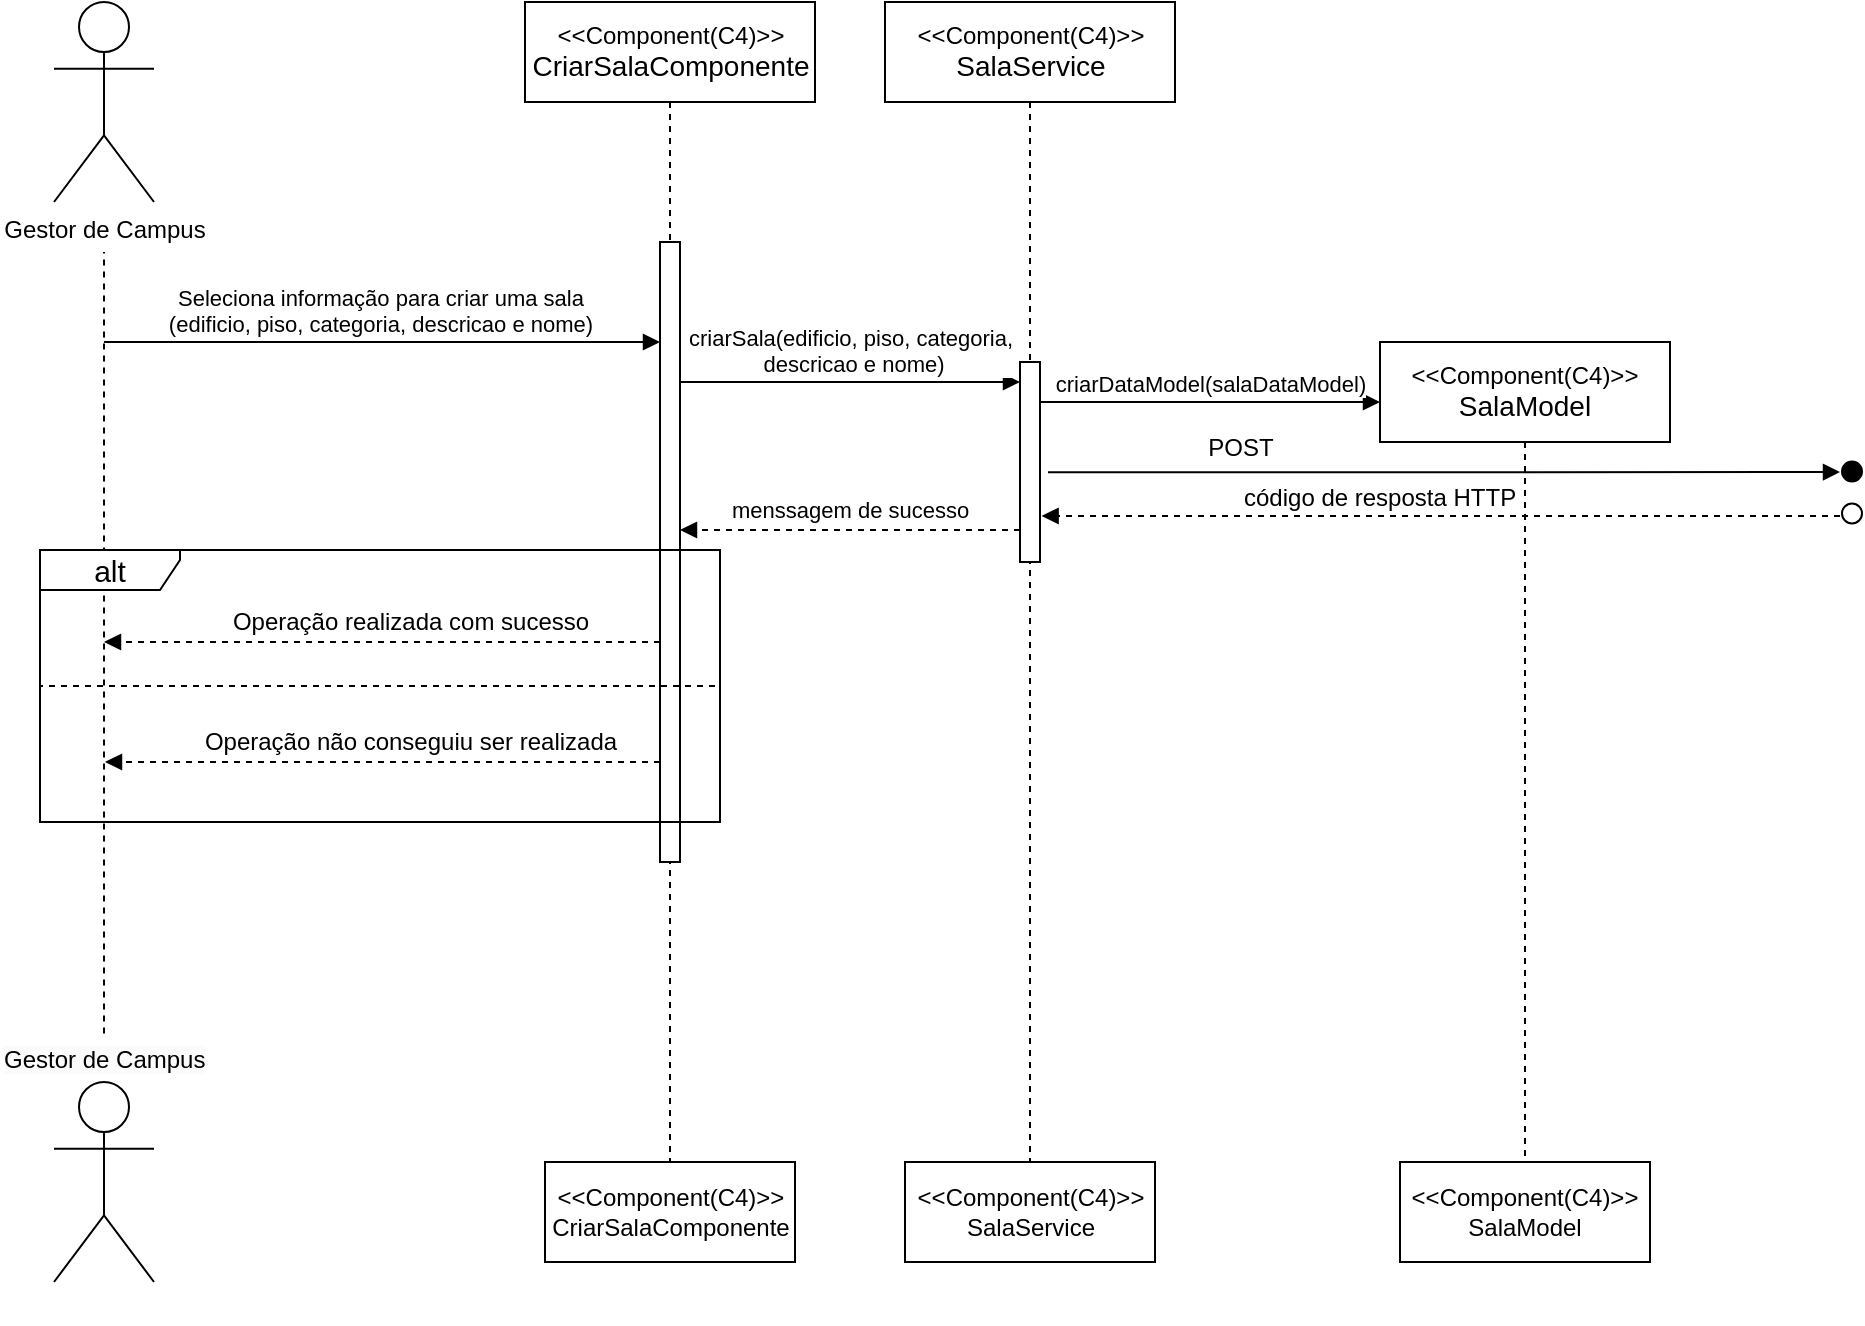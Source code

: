 <mxfile version="22.1.3" type="device">
  <diagram name="Página-1" id="ArVA9JyDZX47nkcbtY8J">
    <mxGraphModel dx="1183" dy="550" grid="1" gridSize="10" guides="1" tooltips="1" connect="1" arrows="1" fold="1" page="1" pageScale="1" pageWidth="827" pageHeight="1169" math="0" shadow="0">
      <root>
        <mxCell id="0" />
        <mxCell id="1" parent="0" />
        <mxCell id="dAqF51qi5I1MGkwewP2U-1" value="&amp;lt;&amp;lt;Component(C4)&amp;gt;&amp;gt;&lt;br style=&quot;border-color: var(--border-color);&quot;&gt;&lt;font style=&quot;font-size: 14px;&quot;&gt;CriarSalaComponente&lt;/font&gt;" style="shape=umlLifeline;perimeter=lifelinePerimeter;whiteSpace=wrap;html=1;container=1;dropTarget=0;collapsible=0;recursiveResize=0;outlineConnect=0;portConstraint=eastwest;newEdgeStyle={&quot;curved&quot;:0,&quot;rounded&quot;:0};size=50;" vertex="1" parent="1">
          <mxGeometry x="322.5" y="30" width="145" height="580" as="geometry" />
        </mxCell>
        <mxCell id="dAqF51qi5I1MGkwewP2U-2" value="&amp;lt;&amp;lt;Component(C4)&amp;gt;&amp;gt;&lt;br style=&quot;border-color: var(--border-color);&quot;&gt;CriarSalaComponente" style="shape=umlLifeline;perimeter=lifelinePerimeter;whiteSpace=wrap;html=1;container=1;dropTarget=0;collapsible=0;recursiveResize=0;outlineConnect=0;portConstraint=eastwest;newEdgeStyle={&quot;curved&quot;:0,&quot;rounded&quot;:0};size=60;" vertex="1" parent="1">
          <mxGeometry x="332.5" y="610" width="125" height="50" as="geometry" />
        </mxCell>
        <mxCell id="dAqF51qi5I1MGkwewP2U-3" value="Gestor de Campus" style="shape=umlActor;verticalLabelPosition=bottom;verticalAlign=top;html=1;outlineConnect=0;" vertex="1" parent="1">
          <mxGeometry x="87" y="30" width="50" height="100" as="geometry" />
        </mxCell>
        <mxCell id="dAqF51qi5I1MGkwewP2U-4" value="" style="line;strokeWidth=1;dashed=1;labelPosition=center;verticalLabelPosition=bottom;align=left;verticalAlign=top;spacingLeft=20;spacingTop=15;html=1;whiteSpace=wrap;rotation=-90;" vertex="1" parent="1">
          <mxGeometry x="-83.37" y="345.38" width="390.75" height="10" as="geometry" />
        </mxCell>
        <mxCell id="dAqF51qi5I1MGkwewP2U-5" value="Actor" style="shape=umlActor;verticalLabelPosition=bottom;verticalAlign=top;html=1;outlineConnect=0;textOpacity=0;" vertex="1" parent="1">
          <mxGeometry x="87" y="570" width="50" height="100" as="geometry" />
        </mxCell>
        <mxCell id="dAqF51qi5I1MGkwewP2U-6" value="Seleciona informação para criar uma sala &lt;br&gt;(edificio, piso, categoria, descricao e nome)" style="html=1;verticalAlign=bottom;endArrow=block;curved=0;rounded=0;" edge="1" parent="1" target="dAqF51qi5I1MGkwewP2U-7">
          <mxGeometry x="-0.007" width="80" relative="1" as="geometry">
            <mxPoint x="112" y="200" as="sourcePoint" />
            <mxPoint x="192" y="200" as="targetPoint" />
            <mxPoint as="offset" />
          </mxGeometry>
        </mxCell>
        <mxCell id="dAqF51qi5I1MGkwewP2U-7" value="" style="html=1;points=[[0,0,0,0,5],[0,1,0,0,-5],[1,0,0,0,5],[1,1,0,0,-5]];perimeter=orthogonalPerimeter;outlineConnect=0;targetShapes=umlLifeline;portConstraint=eastwest;newEdgeStyle={&quot;curved&quot;:0,&quot;rounded&quot;:0};" vertex="1" parent="1">
          <mxGeometry x="390" y="150" width="10" height="310" as="geometry" />
        </mxCell>
        <mxCell id="dAqF51qi5I1MGkwewP2U-8" value="&lt;span style=&quot;color: rgb(0, 0, 0); font-family: Helvetica; font-size: 12px; font-style: normal; font-variant-ligatures: normal; font-variant-caps: normal; font-weight: 400; letter-spacing: normal; orphans: 2; text-align: center; text-indent: 0px; text-transform: none; widows: 2; word-spacing: 0px; -webkit-text-stroke-width: 0px; background-color: rgb(251, 251, 251); text-decoration-thickness: initial; text-decoration-style: initial; text-decoration-color: initial; float: none; display: inline !important;&quot;&gt;Gestor de Campus&lt;/span&gt;" style="text;whiteSpace=wrap;html=1;" vertex="1" parent="1">
          <mxGeometry x="60" y="545" width="130" height="40" as="geometry" />
        </mxCell>
        <mxCell id="dAqF51qi5I1MGkwewP2U-9" value="&amp;lt;&amp;lt;Component(C4)&amp;gt;&amp;gt;&lt;br style=&quot;border-color: var(--border-color);&quot;&gt;&lt;font style=&quot;font-size: 14px;&quot;&gt;SalaService&lt;/font&gt;" style="shape=umlLifeline;perimeter=lifelinePerimeter;whiteSpace=wrap;html=1;container=1;dropTarget=0;collapsible=0;recursiveResize=0;outlineConnect=0;portConstraint=eastwest;newEdgeStyle={&quot;curved&quot;:0,&quot;rounded&quot;:0};size=50;" vertex="1" parent="1">
          <mxGeometry x="502.5" y="30" width="145" height="580" as="geometry" />
        </mxCell>
        <mxCell id="dAqF51qi5I1MGkwewP2U-10" value="&amp;lt;&amp;lt;Component(C4)&amp;gt;&amp;gt;&lt;br style=&quot;border-color: var(--border-color);&quot;&gt;SalaService" style="shape=umlLifeline;perimeter=lifelinePerimeter;whiteSpace=wrap;html=1;container=1;dropTarget=0;collapsible=0;recursiveResize=0;outlineConnect=0;portConstraint=eastwest;newEdgeStyle={&quot;curved&quot;:0,&quot;rounded&quot;:0};size=60;" vertex="1" parent="1">
          <mxGeometry x="512.5" y="610" width="125" height="50" as="geometry" />
        </mxCell>
        <mxCell id="dAqF51qi5I1MGkwewP2U-11" value="" style="html=1;points=[[0,0,0,0,5],[0,1,0,0,-5],[1,0,0,0,5],[1,1,0,0,-5]];perimeter=orthogonalPerimeter;outlineConnect=0;targetShapes=umlLifeline;portConstraint=eastwest;newEdgeStyle={&quot;curved&quot;:0,&quot;rounded&quot;:0};" vertex="1" parent="1">
          <mxGeometry x="570" y="210" width="10" height="100" as="geometry" />
        </mxCell>
        <mxCell id="dAqF51qi5I1MGkwewP2U-12" value="criarSala(edificio, piso, categoria,&lt;br&gt;&amp;nbsp;descricao e nome)" style="html=1;verticalAlign=bottom;endArrow=block;curved=0;rounded=0;" edge="1" parent="1" target="dAqF51qi5I1MGkwewP2U-11">
          <mxGeometry x="-0.007" width="80" relative="1" as="geometry">
            <mxPoint x="400" y="220" as="sourcePoint" />
            <mxPoint x="678" y="220" as="targetPoint" />
            <mxPoint as="offset" />
          </mxGeometry>
        </mxCell>
        <mxCell id="dAqF51qi5I1MGkwewP2U-13" value="" style="html=1;verticalAlign=bottom;labelBackgroundColor=none;endArrow=block;endFill=1;dashed=1;rounded=0;" edge="1" parent="1">
          <mxGeometry width="160" relative="1" as="geometry">
            <mxPoint x="570" y="294" as="sourcePoint" />
            <mxPoint x="400" y="294" as="targetPoint" />
            <Array as="points">
              <mxPoint x="480" y="294" />
            </Array>
          </mxGeometry>
        </mxCell>
        <mxCell id="dAqF51qi5I1MGkwewP2U-14" value="&lt;span style=&quot;color: rgb(0, 0, 0); font-family: Helvetica; font-size: 11px; font-style: normal; font-variant-ligatures: normal; font-variant-caps: normal; font-weight: 400; letter-spacing: normal; orphans: 2; text-align: center; text-indent: 0px; text-transform: none; widows: 2; word-spacing: 0px; -webkit-text-stroke-width: 0px; background-color: rgb(255, 255, 255); text-decoration-thickness: initial; text-decoration-style: initial; text-decoration-color: initial; float: none; display: inline !important;&quot;&gt;menssagem de sucesso&lt;/span&gt;" style="text;whiteSpace=wrap;html=1;" vertex="1" parent="1">
          <mxGeometry x="424" y="269.75" width="160" height="40" as="geometry" />
        </mxCell>
        <mxCell id="dAqF51qi5I1MGkwewP2U-15" value="&lt;font style=&quot;font-size: 15px;&quot;&gt;alt&lt;/font&gt;" style="shape=umlFrame;whiteSpace=wrap;html=1;pointerEvents=0;recursiveResize=0;container=1;collapsible=0;width=70;align=center;height=20;" vertex="1" parent="1">
          <mxGeometry x="80" y="304" width="340" height="136" as="geometry" />
        </mxCell>
        <mxCell id="dAqF51qi5I1MGkwewP2U-16" value="" style="html=1;verticalAlign=bottom;labelBackgroundColor=none;endArrow=block;endFill=1;dashed=1;rounded=0;" edge="1" parent="dAqF51qi5I1MGkwewP2U-15" source="dAqF51qi5I1MGkwewP2U-7">
          <mxGeometry width="160" relative="1" as="geometry">
            <mxPoint x="308" y="106" as="sourcePoint" />
            <mxPoint x="32.5" y="106" as="targetPoint" />
          </mxGeometry>
        </mxCell>
        <mxCell id="dAqF51qi5I1MGkwewP2U-17" value="Operação não conseguiu ser realizada" style="text;html=1;align=center;verticalAlign=middle;resizable=0;points=[];autosize=1;strokeColor=none;fillColor=none;" vertex="1" parent="dAqF51qi5I1MGkwewP2U-15">
          <mxGeometry x="70" y="81" width="230" height="30" as="geometry" />
        </mxCell>
        <mxCell id="dAqF51qi5I1MGkwewP2U-18" value="Operação realizada com sucesso" style="text;html=1;align=center;verticalAlign=middle;resizable=0;points=[];autosize=1;strokeColor=none;fillColor=none;" vertex="1" parent="dAqF51qi5I1MGkwewP2U-15">
          <mxGeometry x="85" y="21" width="200" height="30" as="geometry" />
        </mxCell>
        <mxCell id="dAqF51qi5I1MGkwewP2U-19" value="" style="html=1;verticalAlign=bottom;labelBackgroundColor=none;endArrow=block;endFill=1;dashed=1;rounded=0;" edge="1" parent="dAqF51qi5I1MGkwewP2U-15" source="dAqF51qi5I1MGkwewP2U-7">
          <mxGeometry width="160" relative="1" as="geometry">
            <mxPoint x="310" y="45.58" as="sourcePoint" />
            <mxPoint x="32" y="46" as="targetPoint" />
          </mxGeometry>
        </mxCell>
        <mxCell id="dAqF51qi5I1MGkwewP2U-20" value="" style="line;strokeWidth=1;dashed=1;labelPosition=center;verticalLabelPosition=bottom;align=left;verticalAlign=top;spacingLeft=20;spacingTop=15;html=1;whiteSpace=wrap;rotation=-180;" vertex="1" parent="dAqF51qi5I1MGkwewP2U-15">
          <mxGeometry y="63" width="337.5" height="10" as="geometry" />
        </mxCell>
        <mxCell id="dAqF51qi5I1MGkwewP2U-21" value="&amp;lt;&amp;lt;Component(C4)&amp;gt;&amp;gt;&lt;br style=&quot;border-color: var(--border-color);&quot;&gt;&lt;span style=&quot;font-size: 14px;&quot;&gt;SalaModel&lt;/span&gt;" style="shape=umlLifeline;perimeter=lifelinePerimeter;whiteSpace=wrap;html=1;container=1;dropTarget=0;collapsible=0;recursiveResize=0;outlineConnect=0;portConstraint=eastwest;newEdgeStyle={&quot;curved&quot;:0,&quot;rounded&quot;:0};size=50;" vertex="1" parent="1">
          <mxGeometry x="750" y="200" width="145" height="440" as="geometry" />
        </mxCell>
        <mxCell id="dAqF51qi5I1MGkwewP2U-22" value="&amp;lt;&amp;lt;Component(C4)&amp;gt;&amp;gt;&lt;br style=&quot;border-color: var(--border-color);&quot;&gt;SalaModel" style="shape=umlLifeline;perimeter=lifelinePerimeter;whiteSpace=wrap;html=1;container=1;dropTarget=0;collapsible=0;recursiveResize=0;outlineConnect=0;portConstraint=eastwest;newEdgeStyle={&quot;curved&quot;:0,&quot;rounded&quot;:0};size=60;" vertex="1" parent="1">
          <mxGeometry x="760" y="610" width="125" height="50" as="geometry" />
        </mxCell>
        <mxCell id="dAqF51qi5I1MGkwewP2U-24" value="criarDataModel(salaDataModel)" style="html=1;verticalAlign=bottom;endArrow=block;curved=0;rounded=0;" edge="1" parent="1">
          <mxGeometry x="-0.007" width="80" relative="1" as="geometry">
            <mxPoint x="580" y="230" as="sourcePoint" />
            <mxPoint x="750" y="230" as="targetPoint" />
            <mxPoint as="offset" />
          </mxGeometry>
        </mxCell>
        <mxCell id="dAqF51qi5I1MGkwewP2U-25" value="" style="html=1;verticalAlign=bottom;endArrow=block;curved=0;rounded=0;" edge="1" parent="1">
          <mxGeometry x="-0.007" width="80" relative="1" as="geometry">
            <mxPoint x="584" y="265.16" as="sourcePoint" />
            <mxPoint x="980" y="265" as="targetPoint" />
            <mxPoint as="offset" />
          </mxGeometry>
        </mxCell>
        <mxCell id="dAqF51qi5I1MGkwewP2U-26" value="POST" style="text;html=1;align=center;verticalAlign=middle;resizable=0;points=[];autosize=1;strokeColor=none;fillColor=none;" vertex="1" parent="1">
          <mxGeometry x="650" y="238" width="60" height="30" as="geometry" />
        </mxCell>
        <mxCell id="dAqF51qi5I1MGkwewP2U-33" value="" style="ellipse;html=1;fillColor=#000000;" vertex="1" parent="1">
          <mxGeometry x="981" y="259.75" width="10" height="10" as="geometry" />
        </mxCell>
        <mxCell id="dAqF51qi5I1MGkwewP2U-34" value="" style="ellipse;html=1;" vertex="1" parent="1">
          <mxGeometry x="981" y="280.75" width="10" height="10" as="geometry" />
        </mxCell>
        <mxCell id="dAqF51qi5I1MGkwewP2U-35" value="código de resposta HTTP" style="text;whiteSpace=wrap;html=1;" vertex="1" parent="1">
          <mxGeometry x="680" y="264" width="160" height="40" as="geometry" />
        </mxCell>
        <mxCell id="dAqF51qi5I1MGkwewP2U-37" value="" style="html=1;verticalAlign=bottom;labelBackgroundColor=none;endArrow=block;endFill=1;dashed=1;rounded=0;" edge="1" parent="1">
          <mxGeometry width="160" relative="1" as="geometry">
            <mxPoint x="980" y="287" as="sourcePoint" />
            <mxPoint x="580.81" y="287" as="targetPoint" />
          </mxGeometry>
        </mxCell>
      </root>
    </mxGraphModel>
  </diagram>
</mxfile>
